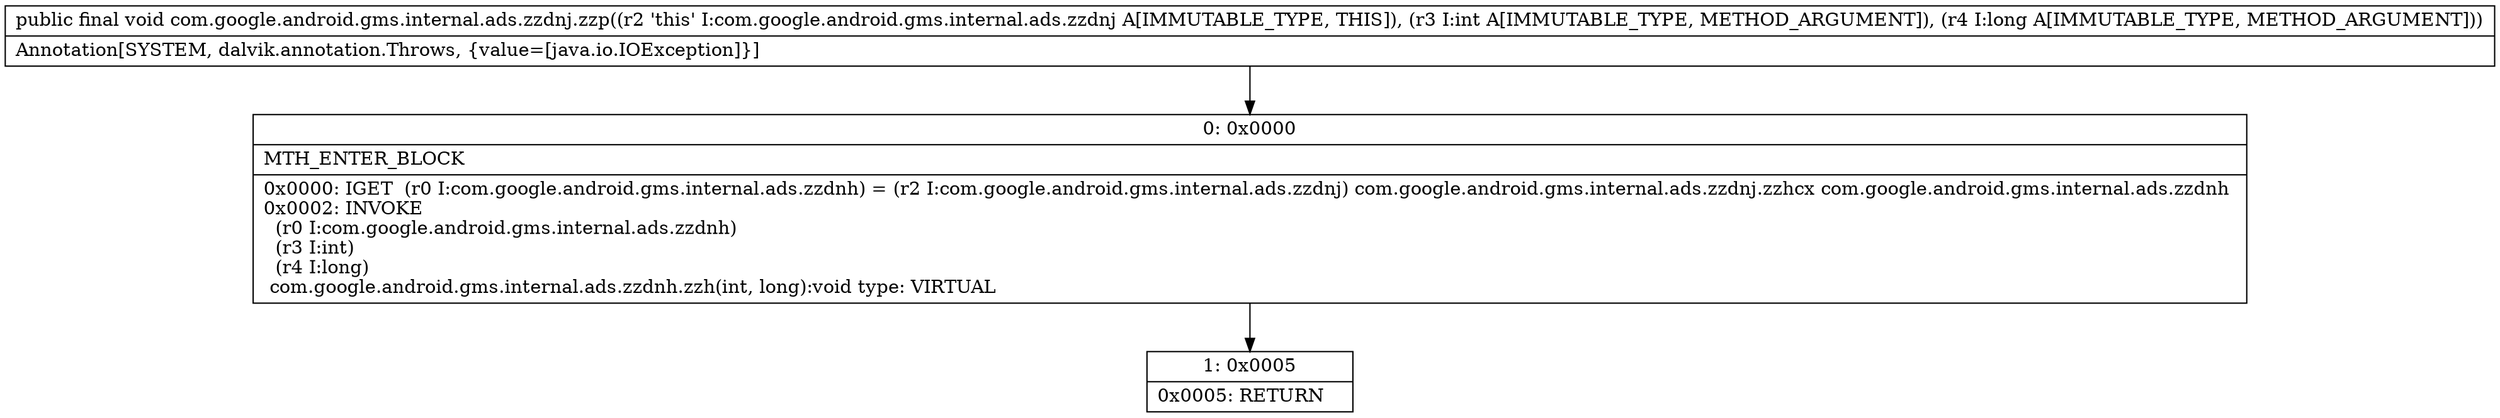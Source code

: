 digraph "CFG forcom.google.android.gms.internal.ads.zzdnj.zzp(IJ)V" {
Node_0 [shape=record,label="{0\:\ 0x0000|MTH_ENTER_BLOCK\l|0x0000: IGET  (r0 I:com.google.android.gms.internal.ads.zzdnh) = (r2 I:com.google.android.gms.internal.ads.zzdnj) com.google.android.gms.internal.ads.zzdnj.zzhcx com.google.android.gms.internal.ads.zzdnh \l0x0002: INVOKE  \l  (r0 I:com.google.android.gms.internal.ads.zzdnh)\l  (r3 I:int)\l  (r4 I:long)\l com.google.android.gms.internal.ads.zzdnh.zzh(int, long):void type: VIRTUAL \l}"];
Node_1 [shape=record,label="{1\:\ 0x0005|0x0005: RETURN   \l}"];
MethodNode[shape=record,label="{public final void com.google.android.gms.internal.ads.zzdnj.zzp((r2 'this' I:com.google.android.gms.internal.ads.zzdnj A[IMMUTABLE_TYPE, THIS]), (r3 I:int A[IMMUTABLE_TYPE, METHOD_ARGUMENT]), (r4 I:long A[IMMUTABLE_TYPE, METHOD_ARGUMENT]))  | Annotation[SYSTEM, dalvik.annotation.Throws, \{value=[java.io.IOException]\}]\l}"];
MethodNode -> Node_0;
Node_0 -> Node_1;
}

